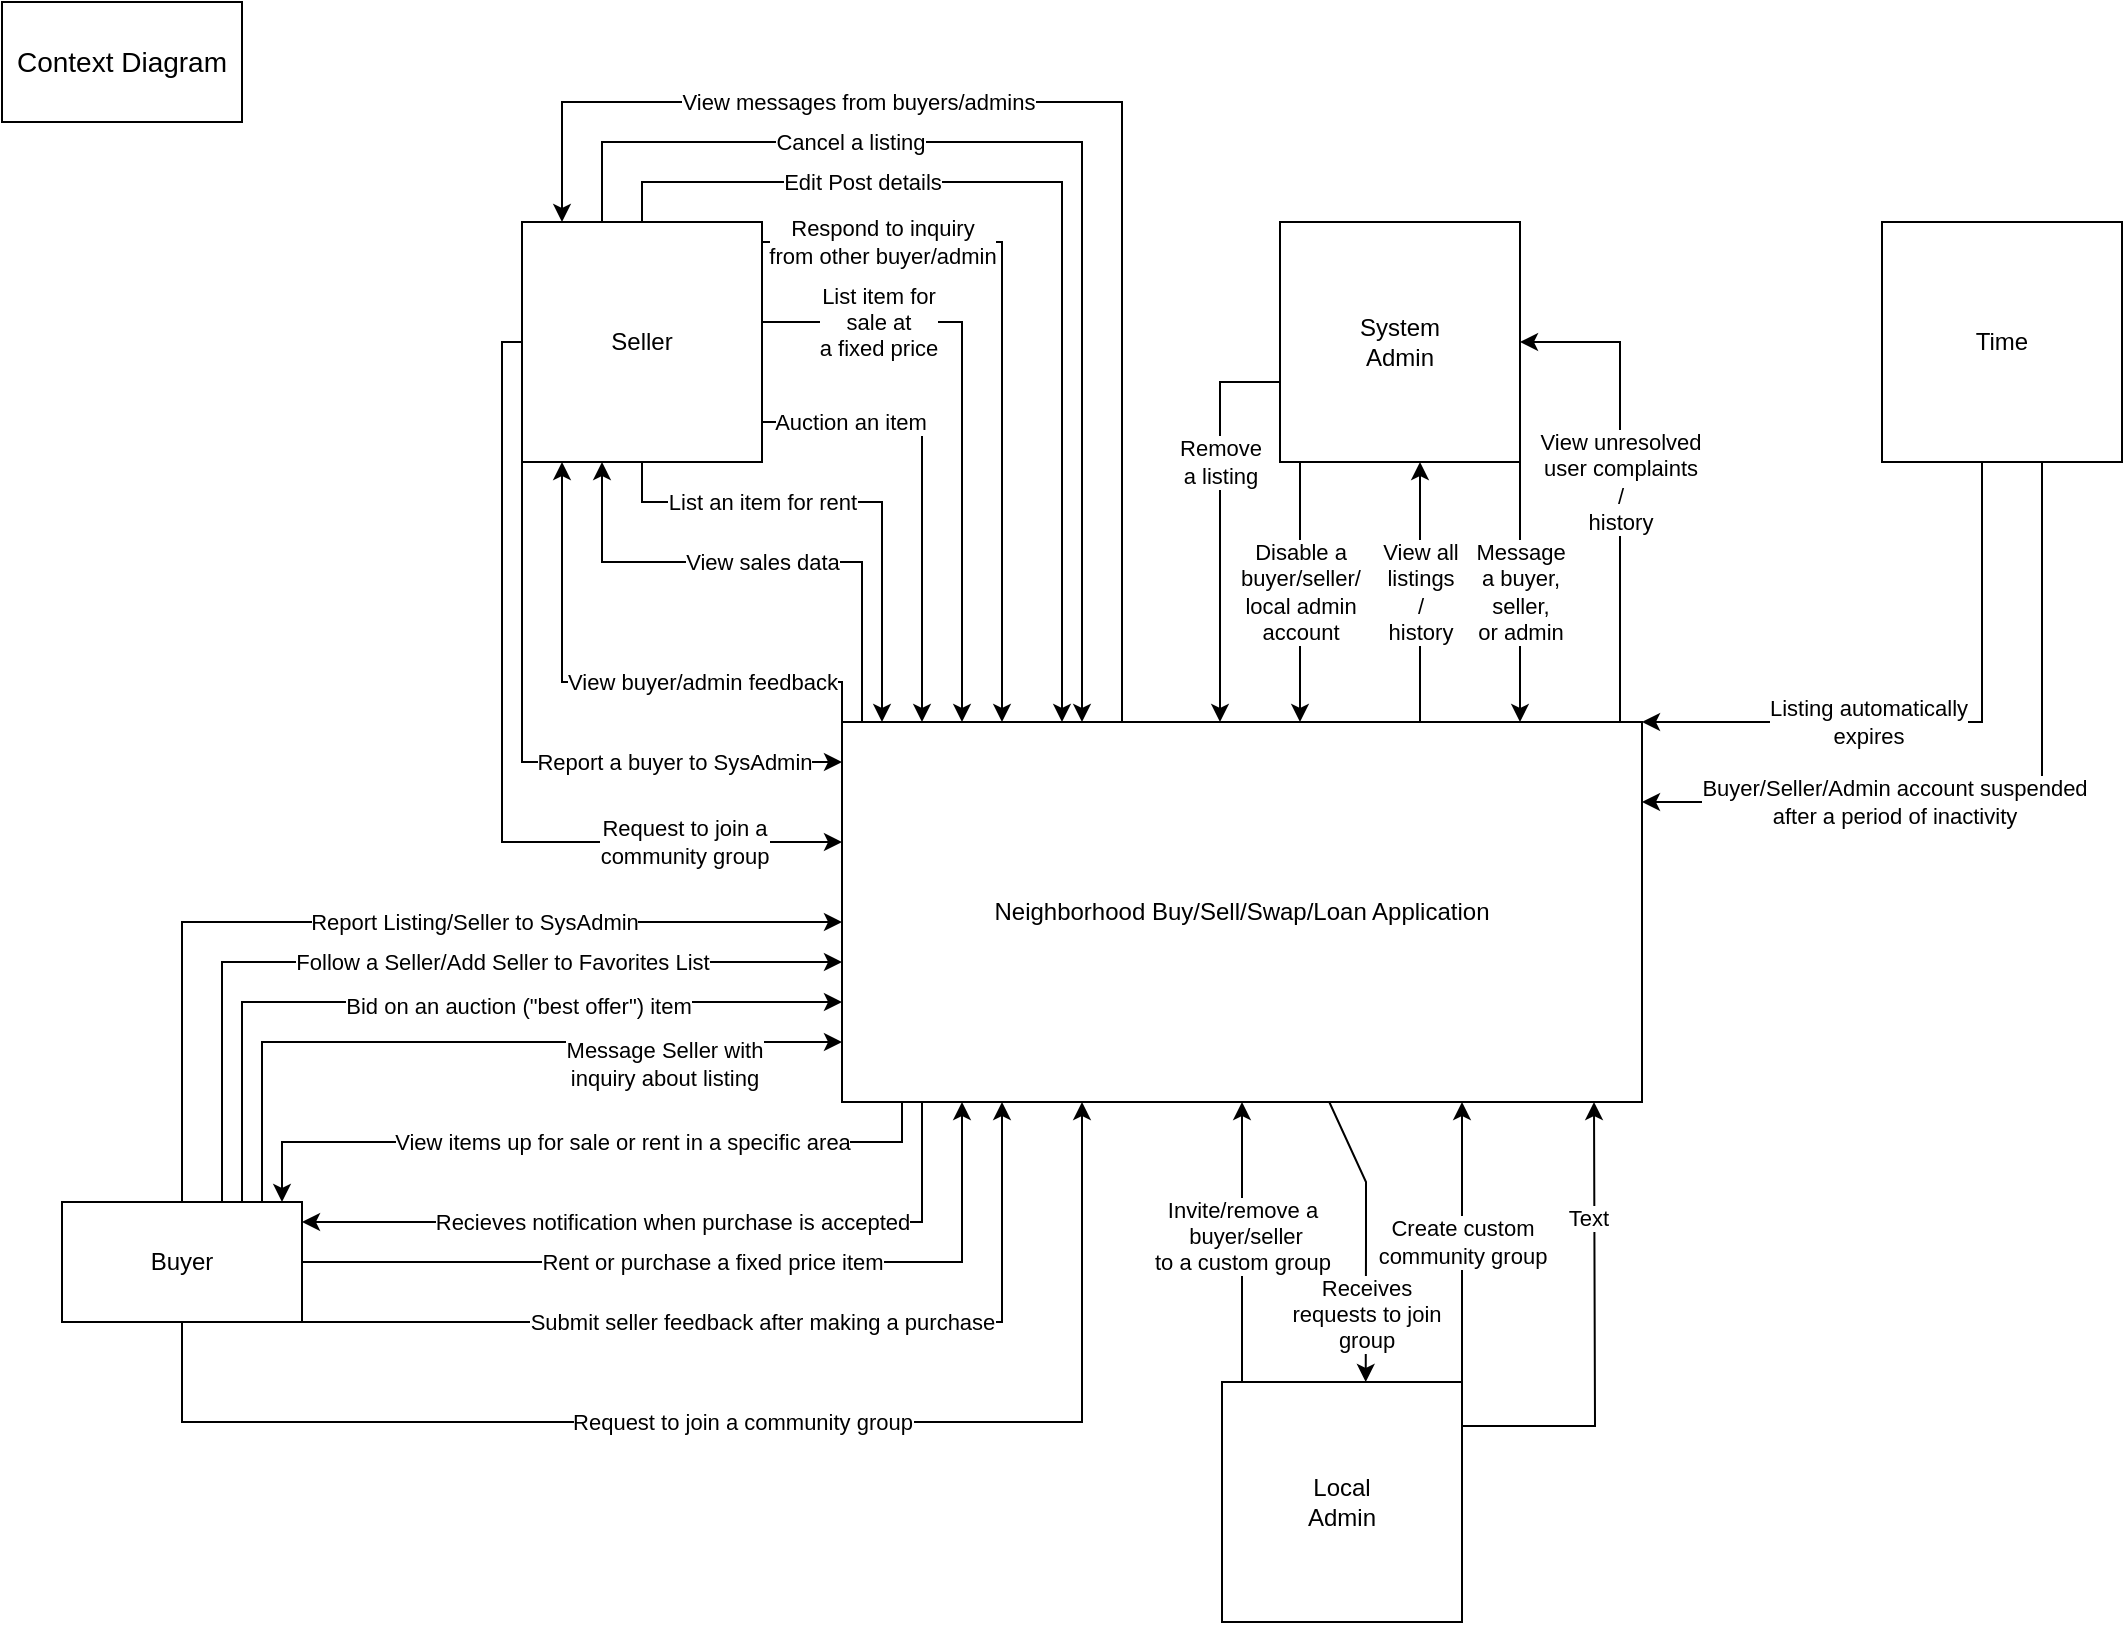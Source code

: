 <mxfile version="22.1.2" type="device">
  <diagram name="Page-1" id="h9Azv4gpTXAb6JTtWs5w">
    <mxGraphModel dx="1257" dy="817" grid="1" gridSize="10" guides="1" tooltips="1" connect="1" arrows="1" fold="1" page="1" pageScale="1" pageWidth="1100" pageHeight="850" math="0" shadow="0">
      <root>
        <mxCell id="0" />
        <mxCell id="1" parent="0" />
        <mxCell id="BCwLdGhGJxCdyk1IZBS_-9" value="View unresolved &lt;br&gt;user complaints&lt;br&gt;/&lt;br&gt;history" style="edgeStyle=orthogonalEdgeStyle;rounded=0;orthogonalLoop=1;jettySize=auto;html=1;" parent="1" target="BCwLdGhGJxCdyk1IZBS_-7" edge="1">
          <mxGeometry relative="1" as="geometry">
            <Array as="points">
              <mxPoint x="819" y="180" />
            </Array>
            <mxPoint as="offset" />
            <mxPoint x="819" y="370" as="sourcePoint" />
          </mxGeometry>
        </mxCell>
        <mxCell id="BCwLdGhGJxCdyk1IZBS_-14" value="Respond to inquiry &lt;br&gt;from other buyer/admin" style="edgeStyle=orthogonalEdgeStyle;rounded=0;orthogonalLoop=1;jettySize=auto;html=1;" parent="1" source="BCwLdGhGJxCdyk1IZBS_-3" target="BCwLdGhGJxCdyk1IZBS_-2" edge="1">
          <mxGeometry x="-0.667" relative="1" as="geometry">
            <Array as="points">
              <mxPoint x="510" y="130" />
            </Array>
            <mxPoint as="offset" />
          </mxGeometry>
        </mxCell>
        <mxCell id="BCwLdGhGJxCdyk1IZBS_-16" value="View all &lt;br&gt;listings &lt;br&gt;/ &lt;br&gt;history" style="edgeStyle=orthogonalEdgeStyle;rounded=0;orthogonalLoop=1;jettySize=auto;html=1;" parent="1" target="BCwLdGhGJxCdyk1IZBS_-7" edge="1">
          <mxGeometry relative="1" as="geometry">
            <Array as="points">
              <mxPoint x="719" y="300" />
              <mxPoint x="719" y="300" />
            </Array>
            <mxPoint x="719" y="370" as="sourcePoint" />
          </mxGeometry>
        </mxCell>
        <mxCell id="wyq9pXte96wr52dJX-5Z-3" value="View sales data" style="edgeStyle=orthogonalEdgeStyle;rounded=0;orthogonalLoop=1;jettySize=auto;html=1;" parent="1" source="BCwLdGhGJxCdyk1IZBS_-2" target="BCwLdGhGJxCdyk1IZBS_-3" edge="1">
          <mxGeometry relative="1" as="geometry">
            <Array as="points">
              <mxPoint x="440" y="290" />
              <mxPoint x="310" y="290" />
            </Array>
          </mxGeometry>
        </mxCell>
        <mxCell id="wyq9pXte96wr52dJX-5Z-4" value="View&amp;nbsp;buyer/admin feedback" style="edgeStyle=orthogonalEdgeStyle;rounded=0;orthogonalLoop=1;jettySize=auto;html=1;" parent="1" source="BCwLdGhGJxCdyk1IZBS_-2" target="BCwLdGhGJxCdyk1IZBS_-3" edge="1">
          <mxGeometry x="-0.333" relative="1" as="geometry">
            <Array as="points">
              <mxPoint x="430" y="350" />
              <mxPoint x="290" y="350" />
            </Array>
            <mxPoint as="offset" />
          </mxGeometry>
        </mxCell>
        <mxCell id="wyq9pXte96wr52dJX-5Z-9" value="Recieves notification when purchase is accepted" style="edgeStyle=orthogonalEdgeStyle;rounded=0;orthogonalLoop=1;jettySize=auto;html=1;" parent="1" source="BCwLdGhGJxCdyk1IZBS_-2" target="dR-ZO_B_xSVAU1ZMk2cU-1" edge="1">
          <mxGeometry relative="1" as="geometry">
            <Array as="points">
              <mxPoint x="470" y="620" />
              <mxPoint x="60" y="620" />
            </Array>
          </mxGeometry>
        </mxCell>
        <mxCell id="Y7Dn8XcSu2JGmOiV1SYr-1" value="View messages from buyers/admins" style="edgeStyle=orthogonalEdgeStyle;rounded=0;orthogonalLoop=1;jettySize=auto;html=1;" parent="1" source="BCwLdGhGJxCdyk1IZBS_-2" target="BCwLdGhGJxCdyk1IZBS_-3" edge="1">
          <mxGeometry x="0.362" relative="1" as="geometry">
            <Array as="points">
              <mxPoint x="570" y="60" />
              <mxPoint x="290" y="60" />
            </Array>
            <mxPoint as="offset" />
          </mxGeometry>
        </mxCell>
        <mxCell id="BCwLdGhGJxCdyk1IZBS_-2" value="Neighborhood Buy/Sell/Swap/Loan Application" style="rounded=0;whiteSpace=wrap;html=1;" parent="1" vertex="1">
          <mxGeometry x="430" y="370" width="400" height="190" as="geometry" />
        </mxCell>
        <mxCell id="BCwLdGhGJxCdyk1IZBS_-11" value="List item for &lt;br&gt;sale at &lt;br&gt;a fixed price" style="edgeStyle=orthogonalEdgeStyle;rounded=0;orthogonalLoop=1;jettySize=auto;html=1;" parent="1" source="BCwLdGhGJxCdyk1IZBS_-3" target="BCwLdGhGJxCdyk1IZBS_-2" edge="1">
          <mxGeometry x="-0.613" relative="1" as="geometry">
            <Array as="points">
              <mxPoint x="490" y="170" />
            </Array>
            <mxPoint as="offset" />
          </mxGeometry>
        </mxCell>
        <mxCell id="BCwLdGhGJxCdyk1IZBS_-12" value="Auction an item" style="edgeStyle=orthogonalEdgeStyle;rounded=0;orthogonalLoop=1;jettySize=auto;html=1;" parent="1" source="BCwLdGhGJxCdyk1IZBS_-3" target="BCwLdGhGJxCdyk1IZBS_-2" edge="1">
          <mxGeometry x="-0.619" relative="1" as="geometry">
            <Array as="points">
              <mxPoint x="470" y="220" />
            </Array>
            <mxPoint as="offset" />
          </mxGeometry>
        </mxCell>
        <mxCell id="wyq9pXte96wr52dJX-5Z-2" value="List an item for rent" style="edgeStyle=orthogonalEdgeStyle;rounded=0;orthogonalLoop=1;jettySize=auto;html=1;" parent="1" source="BCwLdGhGJxCdyk1IZBS_-3" target="BCwLdGhGJxCdyk1IZBS_-2" edge="1">
          <mxGeometry x="-0.36" relative="1" as="geometry">
            <Array as="points">
              <mxPoint x="330" y="260" />
              <mxPoint x="450" y="260" />
            </Array>
            <mxPoint as="offset" />
          </mxGeometry>
        </mxCell>
        <mxCell id="wyq9pXte96wr52dJX-5Z-6" value="Edit Post details" style="edgeStyle=orthogonalEdgeStyle;rounded=0;orthogonalLoop=1;jettySize=auto;html=1;" parent="1" source="BCwLdGhGJxCdyk1IZBS_-3" target="BCwLdGhGJxCdyk1IZBS_-2" edge="1">
          <mxGeometry x="-0.48" relative="1" as="geometry">
            <Array as="points">
              <mxPoint x="330" y="100" />
              <mxPoint x="540" y="100" />
            </Array>
            <mxPoint as="offset" />
          </mxGeometry>
        </mxCell>
        <mxCell id="wyq9pXte96wr52dJX-5Z-7" value="Cancel a listing" style="edgeStyle=orthogonalEdgeStyle;rounded=0;orthogonalLoop=1;jettySize=auto;html=1;" parent="1" source="BCwLdGhGJxCdyk1IZBS_-3" target="BCwLdGhGJxCdyk1IZBS_-2" edge="1">
          <mxGeometry x="-0.424" relative="1" as="geometry">
            <Array as="points">
              <mxPoint x="310" y="80" />
              <mxPoint x="550" y="80" />
            </Array>
            <mxPoint as="offset" />
          </mxGeometry>
        </mxCell>
        <mxCell id="Y7Dn8XcSu2JGmOiV1SYr-3" value="Report a buyer to SysAdmin" style="edgeStyle=orthogonalEdgeStyle;rounded=0;orthogonalLoop=1;jettySize=auto;html=1;" parent="1" source="BCwLdGhGJxCdyk1IZBS_-3" target="BCwLdGhGJxCdyk1IZBS_-2" edge="1">
          <mxGeometry x="0.455" relative="1" as="geometry">
            <Array as="points">
              <mxPoint x="270" y="390" />
            </Array>
            <mxPoint as="offset" />
          </mxGeometry>
        </mxCell>
        <mxCell id="BCwLdGhGJxCdyk1IZBS_-3" value="Seller" style="whiteSpace=wrap;html=1;aspect=fixed;" parent="1" vertex="1">
          <mxGeometry x="270" y="120" width="120" height="120" as="geometry" />
        </mxCell>
        <mxCell id="BCwLdGhGJxCdyk1IZBS_-5" value="Listing automatically &lt;br&gt;expires" style="edgeStyle=orthogonalEdgeStyle;rounded=0;orthogonalLoop=1;jettySize=auto;html=1;" parent="1" source="BCwLdGhGJxCdyk1IZBS_-4" target="BCwLdGhGJxCdyk1IZBS_-2" edge="1">
          <mxGeometry x="0.25" relative="1" as="geometry">
            <Array as="points">
              <mxPoint x="1000" y="370" />
            </Array>
            <mxPoint as="offset" />
          </mxGeometry>
        </mxCell>
        <mxCell id="BCwLdGhGJxCdyk1IZBS_-6" value="Buyer/Seller/Admin account suspended &lt;br&gt;after a period of inactivity" style="edgeStyle=orthogonalEdgeStyle;rounded=0;orthogonalLoop=1;jettySize=auto;html=1;" parent="1" source="BCwLdGhGJxCdyk1IZBS_-4" target="BCwLdGhGJxCdyk1IZBS_-2" edge="1">
          <mxGeometry x="0.319" relative="1" as="geometry">
            <Array as="points">
              <mxPoint x="1030" y="410" />
            </Array>
            <mxPoint as="offset" />
          </mxGeometry>
        </mxCell>
        <mxCell id="BCwLdGhGJxCdyk1IZBS_-4" value="Time" style="whiteSpace=wrap;html=1;aspect=fixed;" parent="1" vertex="1">
          <mxGeometry x="950" y="120" width="120" height="120" as="geometry" />
        </mxCell>
        <mxCell id="BCwLdGhGJxCdyk1IZBS_-8" value="Remove &lt;br&gt;a listing" style="edgeStyle=orthogonalEdgeStyle;rounded=0;orthogonalLoop=1;jettySize=auto;html=1;" parent="1" source="BCwLdGhGJxCdyk1IZBS_-7" edge="1">
          <mxGeometry x="-0.3" relative="1" as="geometry">
            <Array as="points">
              <mxPoint x="619" y="200" />
            </Array>
            <mxPoint as="offset" />
            <mxPoint x="619" y="370" as="targetPoint" />
          </mxGeometry>
        </mxCell>
        <mxCell id="BCwLdGhGJxCdyk1IZBS_-10" value="Disable a &lt;br&gt;buyer/seller/&lt;br&gt;local admin &lt;br&gt;account" style="edgeStyle=orthogonalEdgeStyle;rounded=0;orthogonalLoop=1;jettySize=auto;html=1;" parent="1" source="BCwLdGhGJxCdyk1IZBS_-7" edge="1">
          <mxGeometry relative="1" as="geometry">
            <Array as="points">
              <mxPoint x="659" y="310" />
              <mxPoint x="659" y="310" />
            </Array>
            <mxPoint x="659" y="370" as="targetPoint" />
            <mxPoint as="offset" />
          </mxGeometry>
        </mxCell>
        <mxCell id="BCwLdGhGJxCdyk1IZBS_-15" value="Message &lt;br&gt;a buyer,&lt;br&gt;seller,&lt;br&gt;or admin" style="edgeStyle=orthogonalEdgeStyle;rounded=0;orthogonalLoop=1;jettySize=auto;html=1;" parent="1" source="BCwLdGhGJxCdyk1IZBS_-7" edge="1">
          <mxGeometry relative="1" as="geometry">
            <Array as="points">
              <mxPoint x="769" y="320" />
              <mxPoint x="769" y="320" />
            </Array>
            <mxPoint x="769" y="370" as="targetPoint" />
          </mxGeometry>
        </mxCell>
        <mxCell id="BCwLdGhGJxCdyk1IZBS_-7" value="System&lt;br&gt;Admin" style="whiteSpace=wrap;html=1;aspect=fixed;" parent="1" vertex="1">
          <mxGeometry x="649" y="120" width="120" height="120" as="geometry" />
        </mxCell>
        <mxCell id="wyq9pXte96wr52dJX-5Z-5" value="Create custom &lt;br&gt;community group" style="edgeStyle=orthogonalEdgeStyle;rounded=0;orthogonalLoop=1;jettySize=auto;html=1;exitX=1;exitY=0;exitDx=0;exitDy=0;" parent="1" source="BCwLdGhGJxCdyk1IZBS_-13" edge="1">
          <mxGeometry relative="1" as="geometry">
            <mxPoint x="790" y="700" as="sourcePoint" />
            <mxPoint x="740" y="560" as="targetPoint" />
          </mxGeometry>
        </mxCell>
        <mxCell id="wyq9pXte96wr52dJX-5Z-10" value="Invite/remove a&lt;br&gt;&amp;nbsp;buyer/seller&lt;br&gt;to a custom group" style="edgeStyle=orthogonalEdgeStyle;rounded=0;orthogonalLoop=1;jettySize=auto;html=1;" parent="1" source="BCwLdGhGJxCdyk1IZBS_-13" target="BCwLdGhGJxCdyk1IZBS_-2" edge="1">
          <mxGeometry x="0.053" relative="1" as="geometry">
            <Array as="points">
              <mxPoint x="630" y="670" />
              <mxPoint x="630" y="670" />
            </Array>
            <mxPoint as="offset" />
          </mxGeometry>
        </mxCell>
        <mxCell id="CTnuppumdtjpIYP79FNl-3" style="edgeStyle=orthogonalEdgeStyle;rounded=0;orthogonalLoop=1;jettySize=auto;html=1;exitX=1;exitY=0.183;exitDx=0;exitDy=0;entryX=0.915;entryY=1.016;entryDx=0;entryDy=0;entryPerimeter=0;exitPerimeter=0;" parent="1" source="BCwLdGhGJxCdyk1IZBS_-13" edge="1">
          <mxGeometry relative="1" as="geometry">
            <mxPoint x="750" y="726.96" as="sourcePoint" />
            <mxPoint x="806" y="560" as="targetPoint" />
          </mxGeometry>
        </mxCell>
        <mxCell id="CTnuppumdtjpIYP79FNl-4" value="Text" style="edgeLabel;html=1;align=center;verticalAlign=middle;resizable=0;points=[];" parent="CTnuppumdtjpIYP79FNl-3" vertex="1" connectable="0">
          <mxGeometry x="0.492" y="3" relative="1" as="geometry">
            <mxPoint as="offset" />
          </mxGeometry>
        </mxCell>
        <mxCell id="BCwLdGhGJxCdyk1IZBS_-13" value="Local&lt;br&gt;Admin" style="whiteSpace=wrap;html=1;aspect=fixed;" parent="1" vertex="1">
          <mxGeometry x="620" y="700" width="120" height="120" as="geometry" />
        </mxCell>
        <mxCell id="LxdO1r6LCZkFb0zN9ZCg-4" style="edgeStyle=orthogonalEdgeStyle;rounded=0;orthogonalLoop=1;jettySize=auto;html=1;" parent="1" source="dR-ZO_B_xSVAU1ZMk2cU-1" target="BCwLdGhGJxCdyk1IZBS_-2" edge="1">
          <mxGeometry relative="1" as="geometry">
            <Array as="points">
              <mxPoint x="100" y="470" />
            </Array>
          </mxGeometry>
        </mxCell>
        <mxCell id="LxdO1r6LCZkFb0zN9ZCg-5" value="Report Listing/Seller to SysAdmin" style="edgeLabel;html=1;align=center;verticalAlign=middle;resizable=0;points=[];" parent="LxdO1r6LCZkFb0zN9ZCg-4" vertex="1" connectable="0">
          <mxGeometry x="0.217" relative="1" as="geometry">
            <mxPoint as="offset" />
          </mxGeometry>
        </mxCell>
        <mxCell id="wyq9pXte96wr52dJX-5Z-8" value="Rent or purchase a fixed price item" style="edgeStyle=orthogonalEdgeStyle;rounded=0;orthogonalLoop=1;jettySize=auto;html=1;" parent="1" source="dR-ZO_B_xSVAU1ZMk2cU-1" target="BCwLdGhGJxCdyk1IZBS_-2" edge="1">
          <mxGeometry relative="1" as="geometry">
            <Array as="points">
              <mxPoint x="490" y="640" />
            </Array>
          </mxGeometry>
        </mxCell>
        <mxCell id="Y7Dn8XcSu2JGmOiV1SYr-2" value="Submit seller feedback after making a purchase" style="edgeStyle=orthogonalEdgeStyle;rounded=0;orthogonalLoop=1;jettySize=auto;html=1;" parent="1" source="dR-ZO_B_xSVAU1ZMk2cU-1" target="BCwLdGhGJxCdyk1IZBS_-2" edge="1">
          <mxGeometry relative="1" as="geometry">
            <Array as="points">
              <mxPoint x="50" y="670" />
              <mxPoint x="510" y="670" />
            </Array>
          </mxGeometry>
        </mxCell>
        <mxCell id="Y7Dn8XcSu2JGmOiV1SYr-4" value="Request to join a community group" style="edgeStyle=orthogonalEdgeStyle;rounded=0;orthogonalLoop=1;jettySize=auto;html=1;" parent="1" source="dR-ZO_B_xSVAU1ZMk2cU-1" target="BCwLdGhGJxCdyk1IZBS_-2" edge="1">
          <mxGeometry relative="1" as="geometry">
            <Array as="points">
              <mxPoint x="100" y="720" />
              <mxPoint x="550" y="720" />
            </Array>
          </mxGeometry>
        </mxCell>
        <mxCell id="dR-ZO_B_xSVAU1ZMk2cU-1" value="Buyer" style="rounded=0;whiteSpace=wrap;html=1;" parent="1" vertex="1">
          <mxGeometry x="40" y="610" width="120" height="60" as="geometry" />
        </mxCell>
        <mxCell id="dR-ZO_B_xSVAU1ZMk2cU-2" value="" style="endArrow=classic;html=1;rounded=0;edgeStyle=orthogonalEdgeStyle;" parent="1" source="BCwLdGhGJxCdyk1IZBS_-2" target="dR-ZO_B_xSVAU1ZMk2cU-1" edge="1">
          <mxGeometry width="50" height="50" relative="1" as="geometry">
            <mxPoint x="680" y="530" as="sourcePoint" />
            <mxPoint x="630" y="580" as="targetPoint" />
            <Array as="points">
              <mxPoint x="460" y="580" />
              <mxPoint x="150" y="580" />
            </Array>
          </mxGeometry>
        </mxCell>
        <mxCell id="dR-ZO_B_xSVAU1ZMk2cU-3" value="View items up for sale or rent in a specific area" style="edgeLabel;html=1;align=center;verticalAlign=middle;resizable=0;points=[];" parent="dR-ZO_B_xSVAU1ZMk2cU-2" vertex="1" connectable="0">
          <mxGeometry x="0.526" y="-2" relative="1" as="geometry">
            <mxPoint x="114" y="2" as="offset" />
          </mxGeometry>
        </mxCell>
        <mxCell id="dR-ZO_B_xSVAU1ZMk2cU-4" value="" style="endArrow=classic;html=1;rounded=0;edgeStyle=orthogonalEdgeStyle;" parent="1" source="dR-ZO_B_xSVAU1ZMk2cU-1" target="BCwLdGhGJxCdyk1IZBS_-2" edge="1">
          <mxGeometry width="50" height="50" relative="1" as="geometry">
            <mxPoint x="291.04" y="640" as="sourcePoint" />
            <mxPoint x="430" y="386.95" as="targetPoint" />
            <Array as="points">
              <mxPoint x="130" y="510" />
            </Array>
          </mxGeometry>
        </mxCell>
        <mxCell id="dR-ZO_B_xSVAU1ZMk2cU-6" value="Bid on an auction (&quot;best offer&quot;) item" style="edgeLabel;html=1;align=center;verticalAlign=middle;resizable=0;points=[];" parent="dR-ZO_B_xSVAU1ZMk2cU-4" vertex="1" connectable="0">
          <mxGeometry x="0.458" y="-2" relative="1" as="geometry">
            <mxPoint x="-54" as="offset" />
          </mxGeometry>
        </mxCell>
        <mxCell id="dR-ZO_B_xSVAU1ZMk2cU-7" value="" style="endArrow=classic;html=1;rounded=0;edgeStyle=orthogonalEdgeStyle;" parent="1" source="dR-ZO_B_xSVAU1ZMk2cU-1" target="BCwLdGhGJxCdyk1IZBS_-2" edge="1">
          <mxGeometry width="50" height="50" relative="1" as="geometry">
            <mxPoint x="630" y="580" as="sourcePoint" />
            <mxPoint x="680" y="530" as="targetPoint" />
            <Array as="points">
              <mxPoint x="140" y="530" />
            </Array>
          </mxGeometry>
        </mxCell>
        <mxCell id="dR-ZO_B_xSVAU1ZMk2cU-8" value="Message Seller with &lt;br&gt;inquiry about listing" style="edgeLabel;html=1;align=center;verticalAlign=middle;resizable=0;points=[];" parent="dR-ZO_B_xSVAU1ZMk2cU-7" vertex="1" connectable="0">
          <mxGeometry x="0.518" y="-5" relative="1" as="geometry">
            <mxPoint y="6" as="offset" />
          </mxGeometry>
        </mxCell>
        <mxCell id="LxdO1r6LCZkFb0zN9ZCg-2" value="" style="endArrow=classic;html=1;rounded=0;edgeStyle=orthogonalEdgeStyle;" parent="1" source="dR-ZO_B_xSVAU1ZMk2cU-1" target="BCwLdGhGJxCdyk1IZBS_-2" edge="1">
          <mxGeometry width="50" height="50" relative="1" as="geometry">
            <mxPoint x="630" y="480" as="sourcePoint" />
            <mxPoint x="680" y="430" as="targetPoint" />
            <Array as="points">
              <mxPoint x="120" y="490" />
            </Array>
          </mxGeometry>
        </mxCell>
        <mxCell id="LxdO1r6LCZkFb0zN9ZCg-3" value="Follow a Seller/Add Seller to Favorites List" style="edgeLabel;html=1;align=center;verticalAlign=middle;resizable=0;points=[];" parent="LxdO1r6LCZkFb0zN9ZCg-2" vertex="1" connectable="0">
          <mxGeometry x="0.093" y="-3" relative="1" as="geometry">
            <mxPoint x="25" y="-3" as="offset" />
          </mxGeometry>
        </mxCell>
        <mxCell id="Y7Dn8XcSu2JGmOiV1SYr-5" value="Request to join a &lt;br&gt;community group" style="edgeStyle=orthogonalEdgeStyle;rounded=0;orthogonalLoop=1;jettySize=auto;html=1;" parent="1" source="BCwLdGhGJxCdyk1IZBS_-3" target="BCwLdGhGJxCdyk1IZBS_-2" edge="1">
          <mxGeometry x="0.633" relative="1" as="geometry">
            <mxPoint x="110" y="680" as="sourcePoint" />
            <mxPoint x="560" y="570" as="targetPoint" />
            <Array as="points">
              <mxPoint x="260" y="180" />
              <mxPoint x="260" y="430" />
            </Array>
            <mxPoint as="offset" />
          </mxGeometry>
        </mxCell>
        <mxCell id="CTnuppumdtjpIYP79FNl-1" value="" style="endArrow=classic;html=1;rounded=0;" parent="1" source="BCwLdGhGJxCdyk1IZBS_-2" edge="1">
          <mxGeometry width="50" height="50" relative="1" as="geometry">
            <mxPoint x="668.132" y="560" as="sourcePoint" />
            <mxPoint x="691.861" y="700" as="targetPoint" />
            <Array as="points">
              <mxPoint x="692" y="600" />
              <mxPoint x="692" y="630" />
            </Array>
          </mxGeometry>
        </mxCell>
        <mxCell id="CTnuppumdtjpIYP79FNl-2" value="Receives&lt;br&gt;requests to join&lt;br&gt;group" style="edgeLabel;html=1;align=center;verticalAlign=middle;resizable=0;points=[];" parent="CTnuppumdtjpIYP79FNl-1" vertex="1" connectable="0">
          <mxGeometry x="0.528" relative="1" as="geometry">
            <mxPoint as="offset" />
          </mxGeometry>
        </mxCell>
        <mxCell id="qjT6Tx9rIZnPHISwWAnK-1" value="Context Diagram" style="rounded=0;whiteSpace=wrap;html=1;fontSize=14;fontStyle=0" vertex="1" parent="1">
          <mxGeometry x="10" y="10" width="120" height="60" as="geometry" />
        </mxCell>
      </root>
    </mxGraphModel>
  </diagram>
</mxfile>
